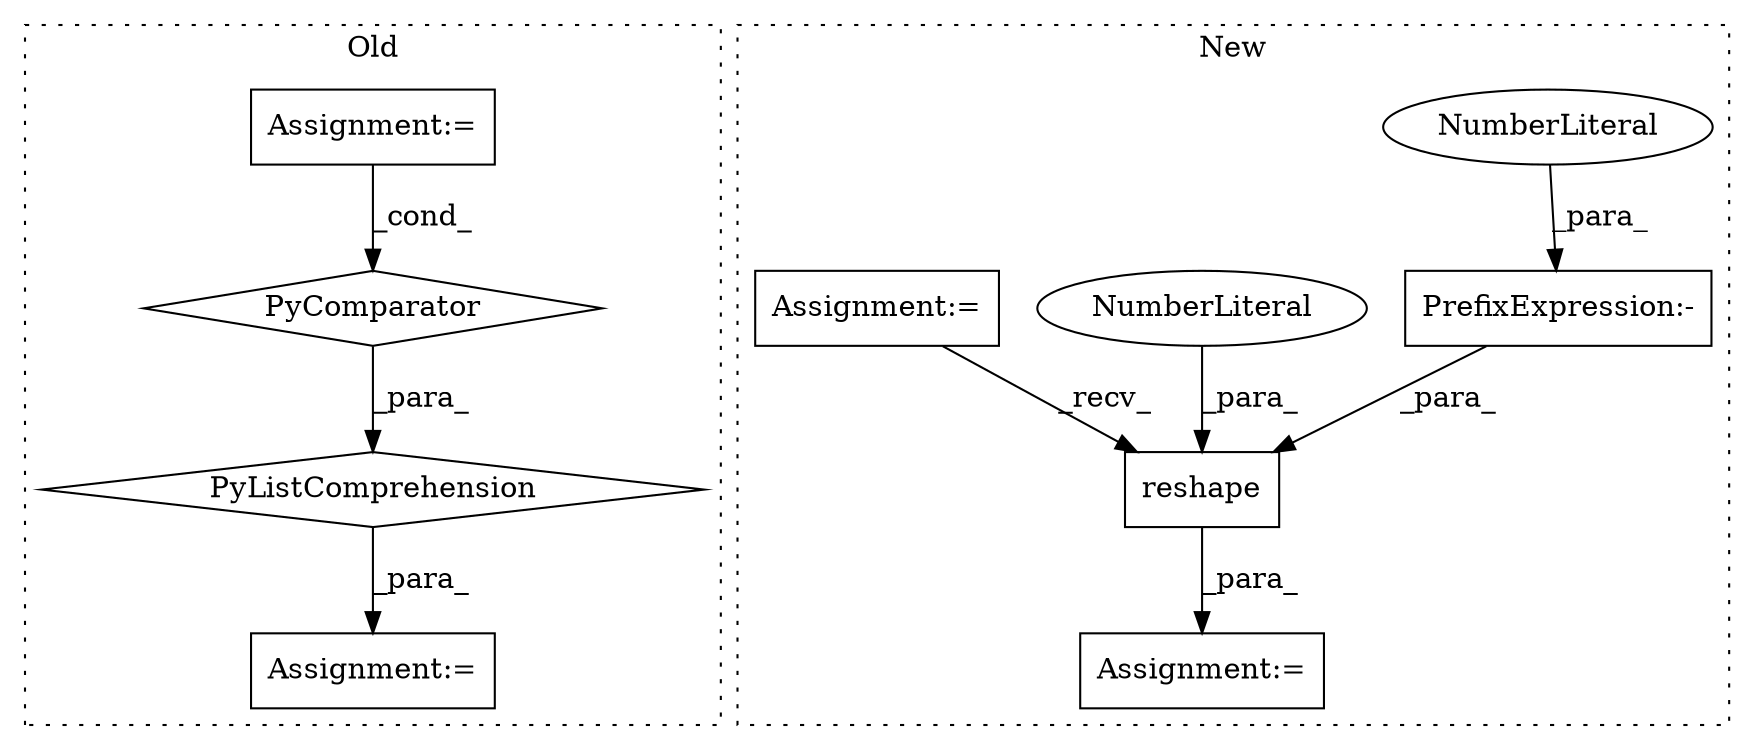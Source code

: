 digraph G {
subgraph cluster0 {
1 [label="PyListComprehension" a="109" s="2615" l="166" shape="diamond"];
3 [label="PyComparator" a="113" s="2742" l="31" shape="diamond"];
4 [label="Assignment:=" a="7" s="2742" l="31" shape="box"];
5 [label="Assignment:=" a="7" s="2603" l="12" shape="box"];
label = "Old";
style="dotted";
}
subgraph cluster1 {
2 [label="reshape" a="32" s="2810,2850" l="8,1" shape="box"];
6 [label="PrefixExpression:-" a="38" s="2848" l="1" shape="box"];
7 [label="NumberLiteral" a="34" s="2849" l="1" shape="ellipse"];
8 [label="Assignment:=" a="7" s="2721" l="1" shape="box"];
9 [label="NumberLiteral" a="34" s="2818" l="1" shape="ellipse"];
10 [label="Assignment:=" a="7" s="2680" l="1" shape="box"];
label = "New";
style="dotted";
}
1 -> 5 [label="_para_"];
2 -> 8 [label="_para_"];
3 -> 1 [label="_para_"];
4 -> 3 [label="_cond_"];
6 -> 2 [label="_para_"];
7 -> 6 [label="_para_"];
9 -> 2 [label="_para_"];
10 -> 2 [label="_recv_"];
}